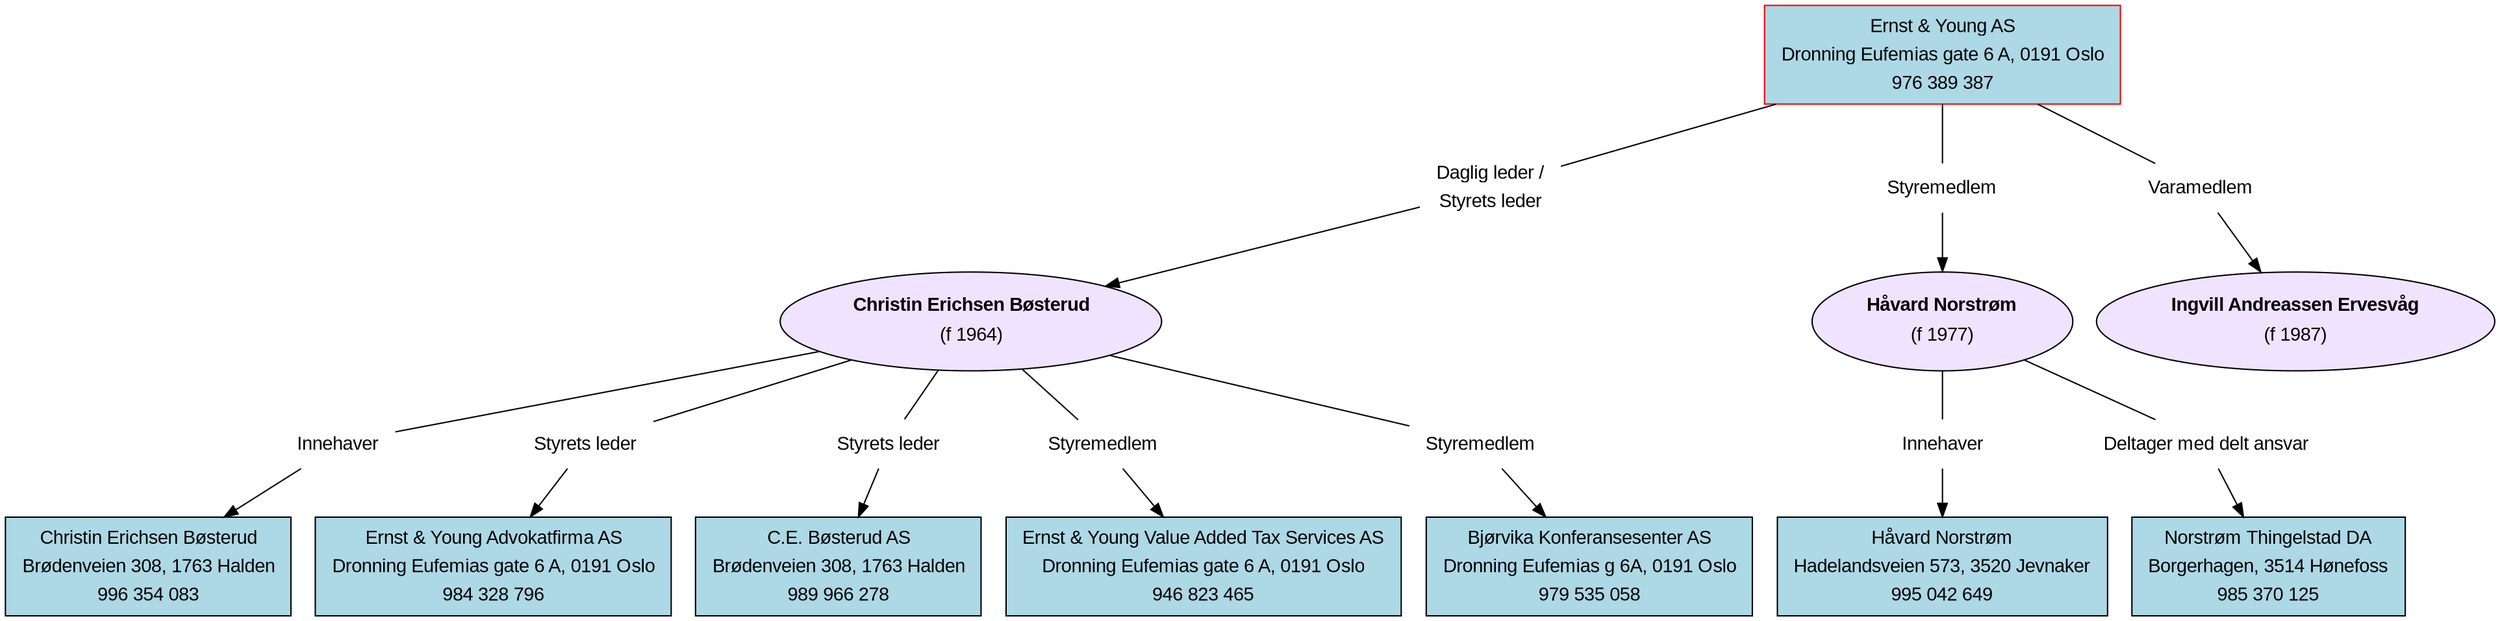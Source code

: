 // Test
digraph maingraph {
	node [fontname="Arial"]
	rankdir=TB
	//main node
	"976389387" [label=<<table border='0' cellborder='0'><tr><td>Ernst &amp; Young AS</td></tr><tr><td>Dronning Eufemias gate 6 A, 0191 Oslo</td></tr><tr><td>976 389 387</td></tr></table>>, shape="box", color="red", style="filled", fillcolor="lightblue"]
	{rank=min;"976389387"}

	//step 1 nodes
	"1" [label=<<table border='0' cellborder='0'><tr><td><b>Christin Erichsen Bøsterud</b></td></tr><tr><td>(f 1964)</td></tr></table>>, style="filled", fillcolor="#f0e3ff"]
	"2" [label=<<table border='0' cellborder='0'><tr><td><b>Håvard Norstrøm</b></td></tr><tr><td>(f 1977)</td></tr></table>>, style="filled", fillcolor="#f0e3ff"]
	"3" [label=<<table border='0' cellborder='0'><tr><td><b>Ingvill Andreassen Ervesvåg</b></td></tr><tr><td>(f 1987)</td></tr></table>>, style="filled", fillcolor="#f0e3ff"]
	//step 1 roles
	"1->976389387" [shape=plaintext, label=<<table border='0' cellborder='0'><tr><td>Daglig leder /</td></tr><tr><td>Styrets leder</td></tr></table>>]
	"2->976389387" [shape=plaintext, label=<<table border='0' cellborder='0'><tr><td>Styremedlem</td></tr></table>>]
	"3->976389387" [shape=plaintext, label=<<table border='0' cellborder='0'><tr><td>Varamedlem</td></tr></table>>]
	//step 1 links
	"976389387" -> "1->976389387" [arrowhead=none]
	"1->976389387" -> "1"
	"976389387" -> "2->976389387" [arrowhead=none]
	"2->976389387" -> "2"
	"976389387" -> "3->976389387" [arrowhead=none]
	"3->976389387" -> "3"

	//step 2 nodes
	"996354083" [label=<<table border='0' cellborder='0'><tr><td>Christin Erichsen Bøsterud</td></tr><tr><td>Brødenveien 308, 1763 Halden</td></tr><tr><td>996 354 083</td></tr></table>>, shape="box", style="filled", fillcolor="lightblue"]
	"984328796" [label=<<table border='0' cellborder='0'><tr><td>Ernst &amp; Young Advokatfirma AS</td></tr><tr><td>Dronning Eufemias gate 6 A, 0191 Oslo</td></tr><tr><td>984 328 796</td></tr></table>>, shape="box", style="filled", fillcolor="lightblue"]
	"989966278" [label=<<table border='0' cellborder='0'><tr><td>C.E. Bøsterud AS</td></tr><tr><td>Brødenveien 308, 1763 Halden</td></tr><tr><td>989 966 278</td></tr></table>>, shape="box", style="filled", fillcolor="lightblue"]
	"946823465" [label=<<table border='0' cellborder='0'><tr><td>Ernst &amp; Young Value Added Tax Services AS</td></tr><tr><td>Dronning Eufemias gate 6 A, 0191 Oslo</td></tr><tr><td>946 823 465</td></tr></table>>, shape="box", style="filled", fillcolor="lightblue"]
	"979535058" [label=<<table border='0' cellborder='0'><tr><td>Bjørvika Konferansesenter AS</td></tr><tr><td>Dronning Eufemias g 6A, 0191 Oslo</td></tr><tr><td>979 535 058</td></tr></table>>, shape="box", style="filled", fillcolor="lightblue"]
	"995042649" [label=<<table border='0' cellborder='0'><tr><td>Håvard Norstrøm</td></tr><tr><td>Hadelandsveien 573, 3520 Jevnaker</td></tr><tr><td>995 042 649</td></tr></table>>, shape="box", style="filled", fillcolor="lightblue"]
	"985370125" [label=<<table border='0' cellborder='0'><tr><td>Norstrøm Thingelstad DA</td></tr><tr><td>Borgerhagen, 3514 Hønefoss</td></tr><tr><td>985 370 125</td></tr></table>>, shape="box", style="filled", fillcolor="lightblue"]
	//step 2 roles
	"1->996354083" [shape=plaintext, label=<<table border='0' cellborder='0'><tr><td>Innehaver</td></tr></table>>]
	"1->984328796" [shape=plaintext, label=<<table border='0' cellborder='0'><tr><td>Styrets leder</td></tr></table>>]
	"1->989966278" [shape=plaintext, label=<<table border='0' cellborder='0'><tr><td>Styrets leder</td></tr></table>>]
	"1->946823465" [shape=plaintext, label=<<table border='0' cellborder='0'><tr><td>Styremedlem</td></tr></table>>]
	"1->979535058" [shape=plaintext, label=<<table border='0' cellborder='0'><tr><td>Styremedlem</td></tr></table>>]
	"2->995042649" [shape=plaintext, label=<<table border='0' cellborder='0'><tr><td>Innehaver</td></tr></table>>]
	"2->985370125" [shape=plaintext, label=<<table border='0' cellborder='0'><tr><td>Deltager med delt ansvar</td></tr></table>>]
	//step 2 links
	"1" -> "1->996354083" [arrowhead=none]
	"1->996354083" -> "996354083"
	"1" -> "1->984328796" [arrowhead=none]
	"1->984328796" -> "984328796"
	"1" -> "1->989966278" [arrowhead=none]
	"1->989966278" -> "989966278"
	"1" -> "1->946823465" [arrowhead=none]
	"1->946823465" -> "946823465"
	"1" -> "1->979535058" [arrowhead=none]
	"1->979535058" -> "979535058"
	"2" -> "2->995042649" [arrowhead=none]
	"2->995042649" -> "995042649"
	"2" -> "2->985370125" [arrowhead=none]
	"2->985370125" -> "985370125"
}